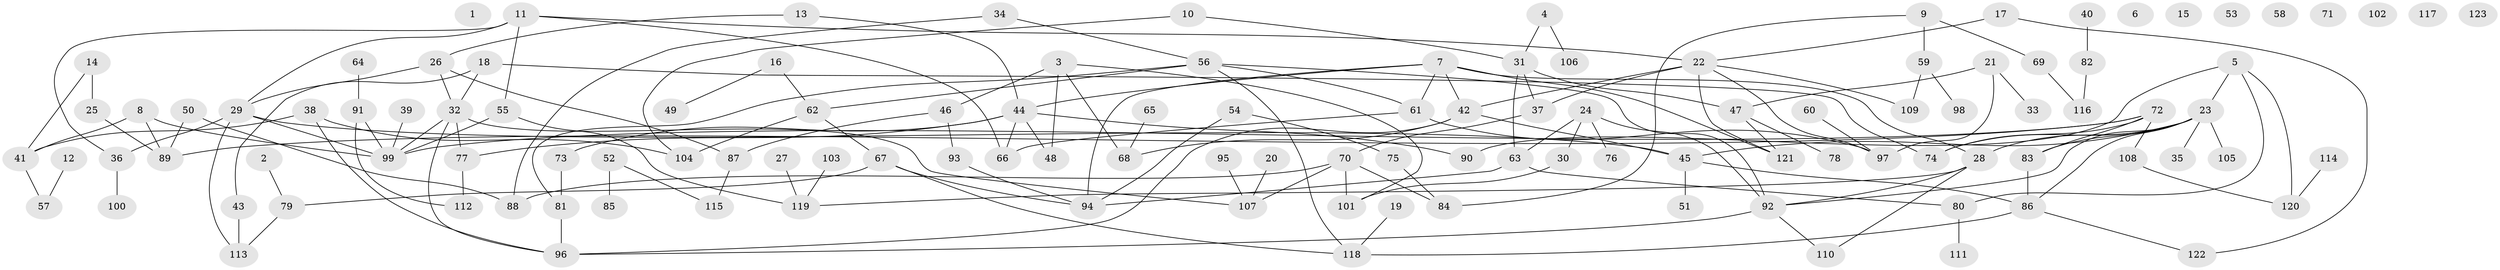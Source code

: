 // coarse degree distribution, {0: 0.10465116279069768, 1: 0.23255813953488372, 5: 0.08139534883720931, 4: 0.10465116279069768, 8: 0.046511627906976744, 3: 0.2558139534883721, 6: 0.023255813953488372, 2: 0.09302325581395349, 7: 0.046511627906976744, 9: 0.011627906976744186}
// Generated by graph-tools (version 1.1) at 2025/23/03/03/25 07:23:28]
// undirected, 123 vertices, 166 edges
graph export_dot {
graph [start="1"]
  node [color=gray90,style=filled];
  1;
  2;
  3;
  4;
  5;
  6;
  7;
  8;
  9;
  10;
  11;
  12;
  13;
  14;
  15;
  16;
  17;
  18;
  19;
  20;
  21;
  22;
  23;
  24;
  25;
  26;
  27;
  28;
  29;
  30;
  31;
  32;
  33;
  34;
  35;
  36;
  37;
  38;
  39;
  40;
  41;
  42;
  43;
  44;
  45;
  46;
  47;
  48;
  49;
  50;
  51;
  52;
  53;
  54;
  55;
  56;
  57;
  58;
  59;
  60;
  61;
  62;
  63;
  64;
  65;
  66;
  67;
  68;
  69;
  70;
  71;
  72;
  73;
  74;
  75;
  76;
  77;
  78;
  79;
  80;
  81;
  82;
  83;
  84;
  85;
  86;
  87;
  88;
  89;
  90;
  91;
  92;
  93;
  94;
  95;
  96;
  97;
  98;
  99;
  100;
  101;
  102;
  103;
  104;
  105;
  106;
  107;
  108;
  109;
  110;
  111;
  112;
  113;
  114;
  115;
  116;
  117;
  118;
  119;
  120;
  121;
  122;
  123;
  2 -- 79;
  3 -- 46;
  3 -- 48;
  3 -- 68;
  3 -- 101;
  4 -- 31;
  4 -- 106;
  5 -- 23;
  5 -- 80;
  5 -- 90;
  5 -- 120;
  7 -- 28;
  7 -- 42;
  7 -- 44;
  7 -- 61;
  7 -- 94;
  7 -- 121;
  8 -- 41;
  8 -- 89;
  8 -- 99;
  9 -- 59;
  9 -- 69;
  9 -- 84;
  10 -- 31;
  10 -- 104;
  11 -- 22;
  11 -- 29;
  11 -- 36;
  11 -- 55;
  11 -- 66;
  12 -- 57;
  13 -- 26;
  13 -- 44;
  14 -- 25;
  14 -- 41;
  16 -- 49;
  16 -- 62;
  17 -- 22;
  17 -- 122;
  18 -- 32;
  18 -- 43;
  18 -- 74;
  19 -- 118;
  20 -- 107;
  21 -- 33;
  21 -- 47;
  21 -- 97;
  22 -- 37;
  22 -- 42;
  22 -- 97;
  22 -- 109;
  22 -- 121;
  23 -- 28;
  23 -- 35;
  23 -- 45;
  23 -- 74;
  23 -- 83;
  23 -- 86;
  23 -- 92;
  23 -- 105;
  24 -- 30;
  24 -- 63;
  24 -- 76;
  24 -- 92;
  25 -- 89;
  26 -- 29;
  26 -- 32;
  26 -- 87;
  27 -- 119;
  28 -- 92;
  28 -- 110;
  28 -- 119;
  29 -- 36;
  29 -- 45;
  29 -- 99;
  29 -- 113;
  30 -- 101;
  31 -- 37;
  31 -- 47;
  31 -- 63;
  32 -- 77;
  32 -- 96;
  32 -- 99;
  32 -- 107;
  34 -- 56;
  34 -- 88;
  36 -- 100;
  37 -- 70;
  38 -- 41;
  38 -- 96;
  38 -- 104;
  39 -- 99;
  40 -- 82;
  41 -- 57;
  42 -- 45;
  42 -- 68;
  42 -- 96;
  43 -- 113;
  44 -- 48;
  44 -- 66;
  44 -- 73;
  44 -- 77;
  44 -- 90;
  45 -- 51;
  45 -- 86;
  46 -- 87;
  46 -- 93;
  47 -- 78;
  47 -- 121;
  50 -- 88;
  50 -- 89;
  52 -- 85;
  52 -- 115;
  54 -- 75;
  54 -- 94;
  55 -- 99;
  55 -- 119;
  56 -- 61;
  56 -- 62;
  56 -- 81;
  56 -- 92;
  56 -- 118;
  59 -- 98;
  59 -- 109;
  60 -- 97;
  61 -- 66;
  61 -- 97;
  62 -- 67;
  62 -- 104;
  63 -- 80;
  63 -- 94;
  64 -- 91;
  65 -- 68;
  67 -- 79;
  67 -- 94;
  67 -- 118;
  69 -- 116;
  70 -- 84;
  70 -- 88;
  70 -- 101;
  70 -- 107;
  72 -- 74;
  72 -- 83;
  72 -- 89;
  72 -- 99;
  72 -- 108;
  73 -- 81;
  75 -- 84;
  77 -- 112;
  79 -- 113;
  80 -- 111;
  81 -- 96;
  82 -- 116;
  83 -- 86;
  86 -- 118;
  86 -- 122;
  87 -- 115;
  91 -- 99;
  91 -- 112;
  92 -- 96;
  92 -- 110;
  93 -- 94;
  95 -- 107;
  103 -- 119;
  108 -- 120;
  114 -- 120;
}
